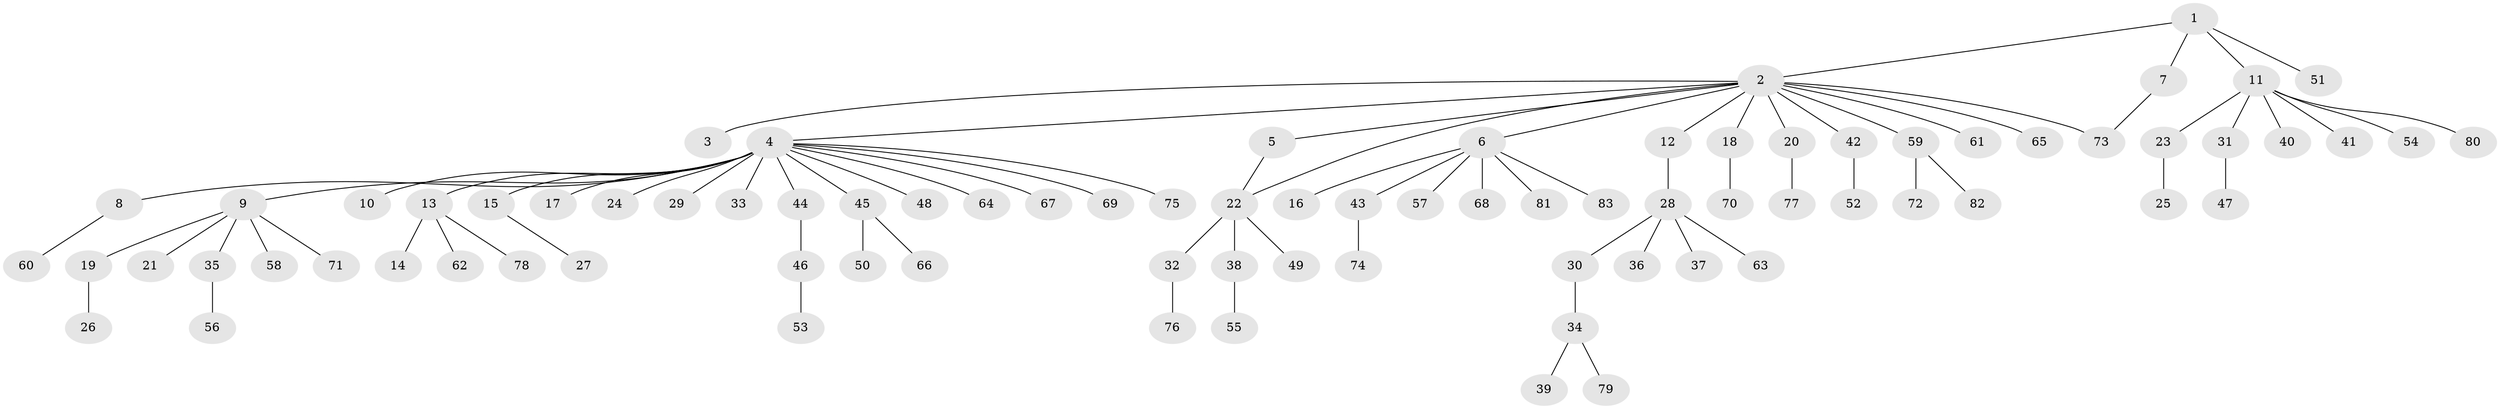 // coarse degree distribution, {12: 0.02040816326530612, 1: 0.7346938775510204, 4: 0.04081632653061224, 2: 0.14285714285714285, 6: 0.02040816326530612, 13: 0.02040816326530612, 7: 0.02040816326530612}
// Generated by graph-tools (version 1.1) at 2025/50/03/04/25 21:50:26]
// undirected, 83 vertices, 84 edges
graph export_dot {
graph [start="1"]
  node [color=gray90,style=filled];
  1;
  2;
  3;
  4;
  5;
  6;
  7;
  8;
  9;
  10;
  11;
  12;
  13;
  14;
  15;
  16;
  17;
  18;
  19;
  20;
  21;
  22;
  23;
  24;
  25;
  26;
  27;
  28;
  29;
  30;
  31;
  32;
  33;
  34;
  35;
  36;
  37;
  38;
  39;
  40;
  41;
  42;
  43;
  44;
  45;
  46;
  47;
  48;
  49;
  50;
  51;
  52;
  53;
  54;
  55;
  56;
  57;
  58;
  59;
  60;
  61;
  62;
  63;
  64;
  65;
  66;
  67;
  68;
  69;
  70;
  71;
  72;
  73;
  74;
  75;
  76;
  77;
  78;
  79;
  80;
  81;
  82;
  83;
  1 -- 2;
  1 -- 7;
  1 -- 11;
  1 -- 51;
  2 -- 3;
  2 -- 4;
  2 -- 5;
  2 -- 6;
  2 -- 12;
  2 -- 18;
  2 -- 20;
  2 -- 22;
  2 -- 42;
  2 -- 59;
  2 -- 61;
  2 -- 65;
  2 -- 73;
  4 -- 8;
  4 -- 9;
  4 -- 10;
  4 -- 13;
  4 -- 15;
  4 -- 17;
  4 -- 24;
  4 -- 29;
  4 -- 33;
  4 -- 44;
  4 -- 45;
  4 -- 48;
  4 -- 64;
  4 -- 67;
  4 -- 69;
  4 -- 75;
  5 -- 22;
  6 -- 16;
  6 -- 43;
  6 -- 57;
  6 -- 68;
  6 -- 81;
  6 -- 83;
  7 -- 73;
  8 -- 60;
  9 -- 19;
  9 -- 21;
  9 -- 35;
  9 -- 58;
  9 -- 71;
  11 -- 23;
  11 -- 31;
  11 -- 40;
  11 -- 41;
  11 -- 54;
  11 -- 80;
  12 -- 28;
  13 -- 14;
  13 -- 62;
  13 -- 78;
  15 -- 27;
  18 -- 70;
  19 -- 26;
  20 -- 77;
  22 -- 32;
  22 -- 38;
  22 -- 49;
  23 -- 25;
  28 -- 30;
  28 -- 36;
  28 -- 37;
  28 -- 63;
  30 -- 34;
  31 -- 47;
  32 -- 76;
  34 -- 39;
  34 -- 79;
  35 -- 56;
  38 -- 55;
  42 -- 52;
  43 -- 74;
  44 -- 46;
  45 -- 50;
  45 -- 66;
  46 -- 53;
  59 -- 72;
  59 -- 82;
}
